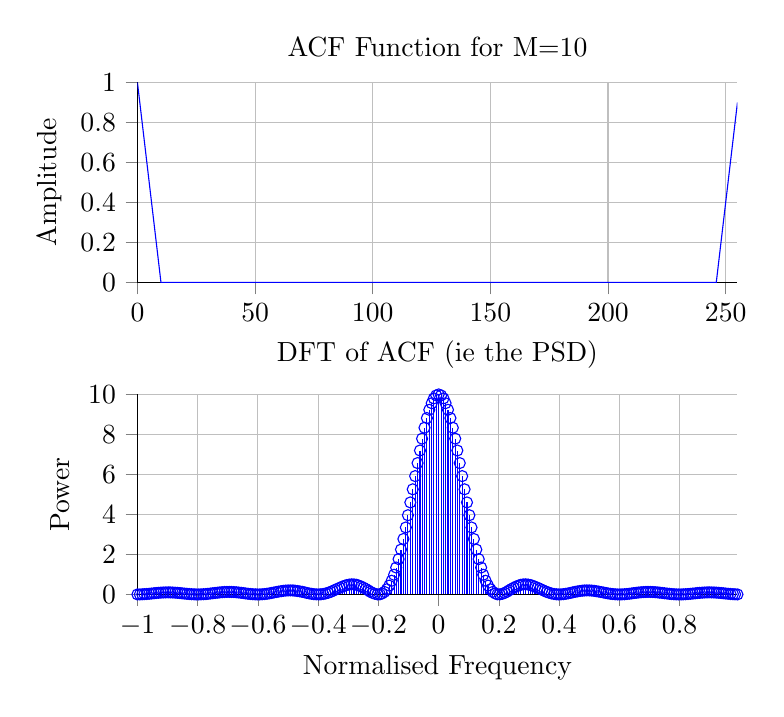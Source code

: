 % This file was created by matlab2tikz v0.4.7 (commit 6519689aa9dc12b7be17fdbac3b670671ea448dc) running on MATLAB 8.3.
% Copyright (c) 2008--2014, Nico Schlömer <nico.schloemer@gmail.com>
% All rights reserved.
% Minimal pgfplots version: 1.3
% 
% The latest updates can be retrieved from
%   http://www.mathworks.com/matlabcentral/fileexchange/22022-matlab2tikz
% where you can also make suggestions and rate matlab2tikz.
% 
\begin{tikzpicture}

\begin{axis}[%
width=3in,
height=1in,
scale only axis,
every outer y axis line/.append style={black},
every y tick label/.append style={font=\color{black}},
every outer x axis line/.append style={black},
every x tick label/.append style={font=\color{black}},
tick align = outside,
xmin=0,
xmax=255,
xmajorgrids,
ymin=0,
ymax=1,
ylabel={Amplitude},
ymajorgrids,
name=plot1,
title={ACF Function for M=10},
axis x line*=bottom,
axis y line*=left
]
\addplot [color=blue,solid,forget plot]
  table[row sep=crcr]{0	1\\
1	0.9\\
2	0.8\\
3	0.7\\
4	0.6\\
5	0.5\\
6	0.4\\
7	0.3\\
8	0.2\\
9	0.1\\
10	0\\
11	0\\
12	0\\
13	0\\
14	0\\
15	0\\
16	0\\
17	0\\
18	0\\
19	0\\
20	0\\
21	0\\
22	0\\
23	0\\
24	0\\
25	0\\
26	0\\
27	0\\
28	0\\
29	0\\
30	0\\
31	0\\
32	0\\
33	0\\
34	0\\
35	0\\
36	0\\
37	0\\
38	0\\
39	0\\
40	0\\
41	0\\
42	0\\
43	0\\
44	0\\
45	0\\
46	0\\
47	0\\
48	0\\
49	0\\
50	0\\
51	0\\
52	0\\
53	0\\
54	0\\
55	0\\
56	0\\
57	0\\
58	0\\
59	0\\
60	0\\
61	0\\
62	0\\
63	0\\
64	0\\
65	0\\
66	0\\
67	0\\
68	0\\
69	0\\
70	0\\
71	0\\
72	0\\
73	0\\
74	0\\
75	0\\
76	0\\
77	0\\
78	0\\
79	0\\
80	0\\
81	0\\
82	0\\
83	0\\
84	0\\
85	0\\
86	0\\
87	0\\
88	0\\
89	0\\
90	0\\
91	0\\
92	0\\
93	0\\
94	0\\
95	0\\
96	0\\
97	0\\
98	0\\
99	0\\
100	0\\
101	0\\
102	0\\
103	0\\
104	0\\
105	0\\
106	0\\
107	0\\
108	0\\
109	0\\
110	0\\
111	0\\
112	0\\
113	0\\
114	0\\
115	0\\
116	0\\
117	0\\
118	0\\
119	0\\
120	0\\
121	0\\
122	0\\
123	0\\
124	0\\
125	0\\
126	0\\
127	0\\
128	0\\
129	0\\
130	0\\
131	0\\
132	0\\
133	0\\
134	0\\
135	0\\
136	0\\
137	0\\
138	0\\
139	0\\
140	0\\
141	0\\
142	0\\
143	0\\
144	0\\
145	0\\
146	0\\
147	0\\
148	0\\
149	0\\
150	0\\
151	0\\
152	0\\
153	0\\
154	0\\
155	0\\
156	0\\
157	0\\
158	0\\
159	0\\
160	0\\
161	0\\
162	0\\
163	0\\
164	0\\
165	0\\
166	0\\
167	0\\
168	0\\
169	0\\
170	0\\
171	0\\
172	0\\
173	0\\
174	0\\
175	0\\
176	0\\
177	0\\
178	0\\
179	0\\
180	0\\
181	0\\
182	0\\
183	0\\
184	0\\
185	0\\
186	0\\
187	0\\
188	0\\
189	0\\
190	0\\
191	0\\
192	0\\
193	0\\
194	0\\
195	0\\
196	0\\
197	0\\
198	0\\
199	0\\
200	0\\
201	0\\
202	0\\
203	0\\
204	0\\
205	0\\
206	0\\
207	0\\
208	0\\
209	0\\
210	0\\
211	0\\
212	0\\
213	0\\
214	0\\
215	0\\
216	0\\
217	0\\
218	0\\
219	0\\
220	0\\
221	0\\
222	0\\
223	0\\
224	0\\
225	0\\
226	0\\
227	0\\
228	0\\
229	0\\
230	0\\
231	0\\
232	0\\
233	0\\
234	0\\
235	0\\
236	0\\
237	0\\
238	0\\
239	0\\
240	0\\
241	0\\
242	0\\
243	0\\
244	0\\
245	0\\
246	0\\
247	0.1\\
248	0.2\\
249	0.3\\
250	0.4\\
251	0.5\\
252	0.6\\
253	0.7\\
254	0.8\\
255	0.9\\
};
\end{axis}

\begin{axis}[%
width=3in,
height=1in,
scale only axis,
every outer y axis line/.append style={black},
every y tick label/.append style={font=\color{black}},
every outer x axis line/.append style={black},
every x tick label/.append style={font=\color{black}},
tick align = outside,
xmin=-1,
xmax=0.992,
xlabel={Normalised Frequency},
xmajorgrids,
ymin=0,
ymax=10,
ylabel={Power},
ymajorgrids,
at=(plot1.below south west),
anchor=above north west,
title={DFT of ACF (ie the PSD)},
axis x line*=bottom,
axis y line*=left
]
\addplot[ycomb,color=blue,solid,mark=o,mark options={solid}] plot table[row sep=crcr] {-1	0\\
-0.992	0.001\\
-0.984	0.006\\
-0.977	0.013\\
-0.969	0.022\\
-0.961	0.033\\
-0.953	0.045\\
-0.945	0.058\\
-0.938	0.07\\
-0.93	0.081\\
-0.922	0.09\\
-0.914	0.097\\
-0.906	0.101\\
-0.898	0.103\\
-0.891	0.101\\
-0.883	0.096\\
-0.875	0.089\\
-0.867	0.079\\
-0.859	0.068\\
-0.852	0.055\\
-0.844	0.043\\
-0.836	0.031\\
-0.828	0.02\\
-0.82	0.011\\
-0.812	0.004\\
-0.805	0.001\\
-0.797	0.0\\
-0.789	0.003\\
-0.781	0.01\\
-0.773	0.019\\
-0.766	0.03\\
-0.758	0.044\\
-0.75	0.059\\
-0.742	0.074\\
-0.734	0.088\\
-0.727	0.101\\
-0.719	0.112\\
-0.711	0.12\\
-0.703	0.125\\
-0.695	0.126\\
-0.688	0.124\\
-0.68	0.117\\
-0.672	0.108\\
-0.664	0.096\\
-0.656	0.081\\
-0.648	0.066\\
-0.641	0.05\\
-0.633	0.035\\
-0.625	0.021\\
-0.617	0.01\\
-0.609	0.003\\
-0.602	9.169e-05\\
-0.594	0.001\\
-0.586	0.008\\
-0.578	0.018\\
-0.57	0.033\\
-0.562	0.052\\
-0.555	0.073\\
-0.547	0.096\\
-0.539	0.119\\
-0.531	0.142\\
-0.523	0.162\\
-0.516	0.179\\
-0.508	0.192\\
-0.5	0.2\\
-0.492	0.202\\
-0.484	0.198\\
-0.477	0.188\\
-0.469	0.172\\
-0.461	0.152\\
-0.453	0.129\\
-0.445	0.103\\
-0.438	0.077\\
-0.43	0.052\\
-0.422	0.03\\
-0.414	0.013\\
-0.406	0.003\\
-0.398	0.0\\
-0.391	0.006\\
-0.383	0.022\\
-0.375	0.047\\
-0.367	0.082\\
-0.359	0.124\\
-0.352	0.173\\
-0.344	0.226\\
-0.336	0.282\\
-0.328	0.336\\
-0.32	0.388\\
-0.312	0.433\\
-0.305	0.469\\
-0.297	0.493\\
-0.289	0.505\\
-0.281	0.501\\
-0.273	0.482\\
-0.266	0.448\\
-0.258	0.4\\
-0.25	0.341\\
-0.242	0.275\\
-0.234	0.204\\
-0.227	0.135\\
-0.219	0.074\\
-0.211	0.028\\
-0.203	0.002\\
-0.195	0.006\\
-0.188	0.045\\
-0.18	0.127\\
-0.172	0.257\\
-0.164	0.441\\
-0.156	0.682\\
-0.148	0.982\\
-0.141	1.344\\
-0.133	1.765\\
-0.125	2.243\\
-0.117	2.772\\
-0.109	3.348\\
-0.102	3.96\\
-0.094	4.6\\
-0.086	5.256\\
-0.078	5.916\\
-0.07	6.567\\
-0.062	7.196\\
-0.055	7.789\\
-0.047	8.334\\
-0.039	8.817\\
-0.031	9.23\\
-0.023	9.561\\
-0.016	9.803\\
-0.008	9.95\\
0	10\\
0.008	9.95\\
0.016	9.803\\
0.023	9.561\\
0.031	9.23\\
0.039	8.817\\
0.047	8.334\\
0.055	7.789\\
0.062	7.196\\
0.07	6.567\\
0.078	5.916\\
0.086	5.256\\
0.094	4.6\\
0.102	3.96\\
0.109	3.348\\
0.117	2.772\\
0.125	2.243\\
0.133	1.765\\
0.141	1.344\\
0.148	0.982\\
0.156	0.682\\
0.164	0.441\\
0.172	0.257\\
0.18	0.127\\
0.188	0.045\\
0.195	0.006\\
0.203	0.002\\
0.211	0.028\\
0.219	0.074\\
0.227	0.135\\
0.234	0.204\\
0.242	0.275\\
0.25	0.341\\
0.258	0.4\\
0.266	0.448\\
0.273	0.482\\
0.281	0.501\\
0.289	0.505\\
0.297	0.493\\
0.305	0.469\\
0.312	0.433\\
0.32	0.388\\
0.328	0.336\\
0.336	0.282\\
0.344	0.226\\
0.352	0.173\\
0.359	0.124\\
0.367	0.082\\
0.375	0.047\\
0.383	0.022\\
0.391	0.006\\
0.398	0.0\\
0.406	0.003\\
0.414	0.013\\
0.422	0.03\\
0.43	0.052\\
0.438	0.077\\
0.445	0.103\\
0.453	0.129\\
0.461	0.152\\
0.469	0.172\\
0.477	0.188\\
0.484	0.198\\
0.492	0.202\\
0.5	0.2\\
0.508	0.192\\
0.516	0.179\\
0.523	0.162\\
0.531	0.142\\
0.539	0.119\\
0.547	0.096\\
0.555	0.073\\
0.562	0.052\\
0.57	0.033\\
0.578	0.018\\
0.586	0.008\\
0.594	0.001\\
0.602	9.169e-05\\
0.609	0.003\\
0.617	0.01\\
0.625	0.021\\
0.633	0.035\\
0.641	0.05\\
0.648	0.066\\
0.656	0.081\\
0.664	0.096\\
0.672	0.108\\
0.68	0.117\\
0.688	0.124\\
0.695	0.126\\
0.703	0.125\\
0.711	0.12\\
0.719	0.112\\
0.727	0.101\\
0.734	0.088\\
0.742	0.074\\
0.75	0.059\\
0.758	0.044\\
0.766	0.03\\
0.773	0.019\\
0.781	0.01\\
0.789	0.003\\
0.797	0.0\\
0.805	0.001\\
0.812	0.004\\
0.82	0.011\\
0.828	0.02\\
0.836	0.031\\
0.844	0.043\\
0.852	0.055\\
0.859	0.068\\
0.867	0.079\\
0.875	0.089\\
0.883	0.096\\
0.891	0.101\\
0.898	0.103\\
0.906	0.101\\
0.914	0.097\\
0.922	0.09\\
0.93	0.081\\
0.938	0.07\\
0.945	0.058\\
0.953	0.045\\
0.961	0.033\\
0.969	0.022\\
0.977	0.013\\
0.984	0.006\\
0.992	0.001\\
};
\addplot [color=black,solid,forget plot]
  table[row sep=crcr]{-1	0\\
0.992	0\\
};
\end{axis}
\end{tikzpicture}%